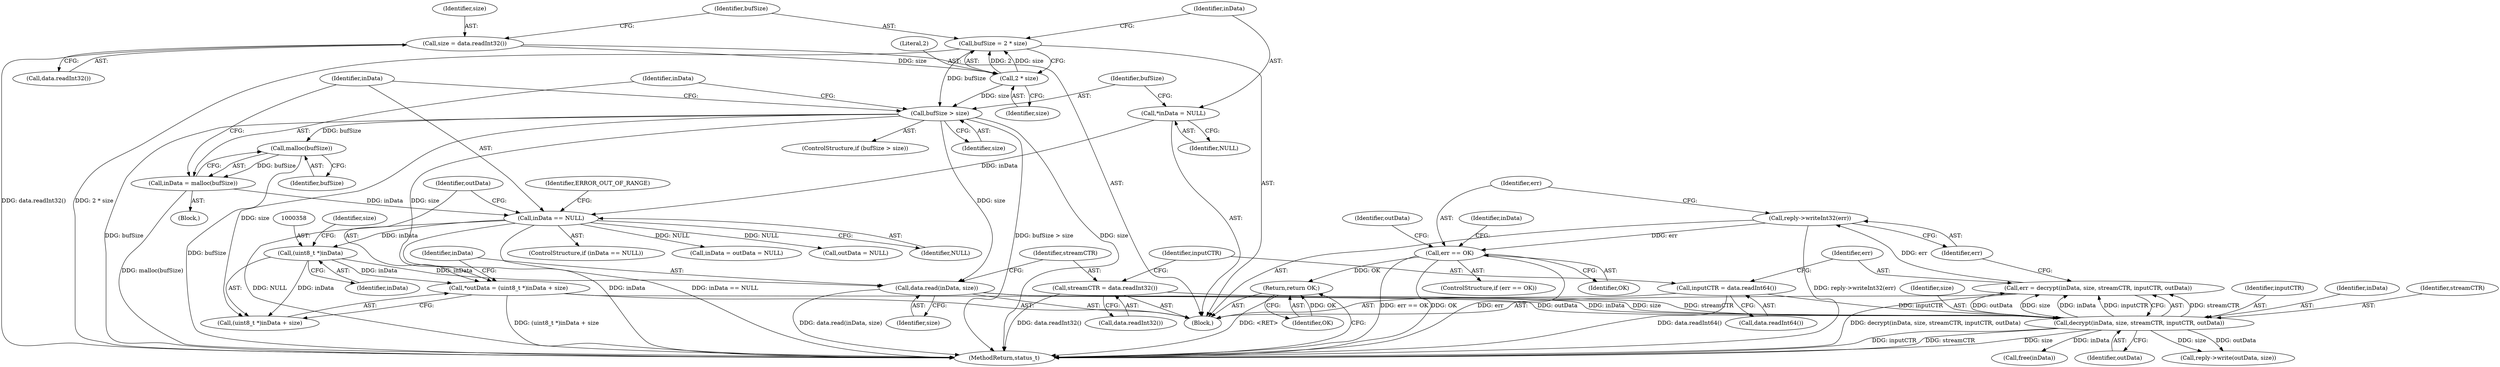 digraph "0_Android_9667e3eff2d34c3797c3b529370de47b2c1f1bf6@API" {
"1000381" [label="(Call,reply->writeInt32(err))"];
"1000373" [label="(Call,err = decrypt(inData, size, streamCTR, inputCTR, outData))"];
"1000375" [label="(Call,decrypt(inData, size, streamCTR, inputCTR, outData))"];
"1000361" [label="(Call,data.read(inData, size))"];
"1000357" [label="(Call,(uint8_t *)inData)"];
"1000345" [label="(Call,inData == NULL)"];
"1000332" [label="(Call,*inData = NULL)"];
"1000340" [label="(Call,inData = malloc(bufSize))"];
"1000342" [label="(Call,malloc(bufSize))"];
"1000336" [label="(Call,bufSize > size)"];
"1000326" [label="(Call,bufSize = 2 * size)"];
"1000328" [label="(Call,2 * size)"];
"1000322" [label="(Call,size = data.readInt32())"];
"1000365" [label="(Call,streamCTR = data.readInt32())"];
"1000369" [label="(Call,inputCTR = data.readInt64())"];
"1000354" [label="(Call,*outData = (uint8_t *)inData + size)"];
"1000384" [label="(Call,err == OK)"];
"1000398" [label="(Return,return OK;)"];
"1000395" [label="(Call,outData = NULL)"];
"1000354" [label="(Call,*outData = (uint8_t *)inData + size)"];
"1000346" [label="(Identifier,inData)"];
"1000360" [label="(Identifier,size)"];
"1000322" [label="(Call,size = data.readInt32())"];
"1000335" [label="(ControlStructure,if (bufSize > size))"];
"1000382" [label="(Identifier,err)"];
"1000329" [label="(Literal,2)"];
"1000345" [label="(Call,inData == NULL)"];
"1000330" [label="(Identifier,size)"];
"1000347" [label="(Identifier,NULL)"];
"1000324" [label="(Call,data.readInt32())"];
"1000343" [label="(Identifier,bufSize)"];
"1000369" [label="(Call,inputCTR = data.readInt64())"];
"1000373" [label="(Call,err = decrypt(inData, size, streamCTR, inputCTR, outData))"];
"1000377" [label="(Identifier,size)"];
"1000383" [label="(ControlStructure,if (err == OK))"];
"1000381" [label="(Call,reply->writeInt32(err))"];
"1000380" [label="(Identifier,outData)"];
"1000356" [label="(Call,(uint8_t *)inData + size)"];
"1000385" [label="(Identifier,err)"];
"1000342" [label="(Call,malloc(bufSize))"];
"1000375" [label="(Call,decrypt(inData, size, streamCTR, inputCTR, outData))"];
"1000332" [label="(Call,*inData = NULL)"];
"1000367" [label="(Call,data.readInt32())"];
"1000371" [label="(Call,data.readInt64())"];
"1000399" [label="(Identifier,OK)"];
"1000374" [label="(Identifier,err)"];
"1000379" [label="(Identifier,inputCTR)"];
"1000361" [label="(Call,data.read(inData, size))"];
"1000341" [label="(Identifier,inData)"];
"1000336" [label="(Call,bufSize > size)"];
"1000326" [label="(Call,bufSize = 2 * size)"];
"1000386" [label="(Identifier,OK)"];
"1000334" [label="(Identifier,NULL)"];
"1000407" [label="(MethodReturn,status_t)"];
"1000320" [label="(Block,)"];
"1000323" [label="(Identifier,size)"];
"1000338" [label="(Identifier,size)"];
"1000398" [label="(Return,return OK;)"];
"1000376" [label="(Identifier,inData)"];
"1000344" [label="(ControlStructure,if (inData == NULL))"];
"1000333" [label="(Identifier,inData)"];
"1000350" [label="(Identifier,ERROR_OUT_OF_RANGE)"];
"1000378" [label="(Identifier,streamCTR)"];
"1000340" [label="(Call,inData = malloc(bufSize))"];
"1000327" [label="(Identifier,bufSize)"];
"1000357" [label="(Call,(uint8_t *)inData)"];
"1000393" [label="(Call,inData = outData = NULL)"];
"1000392" [label="(Identifier,inData)"];
"1000355" [label="(Identifier,outData)"];
"1000339" [label="(Block,)"];
"1000365" [label="(Call,streamCTR = data.readInt32())"];
"1000328" [label="(Call,2 * size)"];
"1000384" [label="(Call,err == OK)"];
"1000362" [label="(Identifier,inData)"];
"1000366" [label="(Identifier,streamCTR)"];
"1000370" [label="(Identifier,inputCTR)"];
"1000388" [label="(Call,reply->write(outData, size))"];
"1000363" [label="(Identifier,size)"];
"1000337" [label="(Identifier,bufSize)"];
"1000391" [label="(Call,free(inData))"];
"1000359" [label="(Identifier,inData)"];
"1000389" [label="(Identifier,outData)"];
"1000381" -> "1000320"  [label="AST: "];
"1000381" -> "1000382"  [label="CFG: "];
"1000382" -> "1000381"  [label="AST: "];
"1000385" -> "1000381"  [label="CFG: "];
"1000381" -> "1000407"  [label="DDG: reply->writeInt32(err)"];
"1000373" -> "1000381"  [label="DDG: err"];
"1000381" -> "1000384"  [label="DDG: err"];
"1000373" -> "1000320"  [label="AST: "];
"1000373" -> "1000375"  [label="CFG: "];
"1000374" -> "1000373"  [label="AST: "];
"1000375" -> "1000373"  [label="AST: "];
"1000382" -> "1000373"  [label="CFG: "];
"1000373" -> "1000407"  [label="DDG: decrypt(inData, size, streamCTR, inputCTR, outData)"];
"1000375" -> "1000373"  [label="DDG: streamCTR"];
"1000375" -> "1000373"  [label="DDG: outData"];
"1000375" -> "1000373"  [label="DDG: size"];
"1000375" -> "1000373"  [label="DDG: inData"];
"1000375" -> "1000373"  [label="DDG: inputCTR"];
"1000375" -> "1000380"  [label="CFG: "];
"1000376" -> "1000375"  [label="AST: "];
"1000377" -> "1000375"  [label="AST: "];
"1000378" -> "1000375"  [label="AST: "];
"1000379" -> "1000375"  [label="AST: "];
"1000380" -> "1000375"  [label="AST: "];
"1000375" -> "1000407"  [label="DDG: size"];
"1000375" -> "1000407"  [label="DDG: inputCTR"];
"1000375" -> "1000407"  [label="DDG: streamCTR"];
"1000361" -> "1000375"  [label="DDG: inData"];
"1000361" -> "1000375"  [label="DDG: size"];
"1000365" -> "1000375"  [label="DDG: streamCTR"];
"1000369" -> "1000375"  [label="DDG: inputCTR"];
"1000354" -> "1000375"  [label="DDG: outData"];
"1000375" -> "1000388"  [label="DDG: outData"];
"1000375" -> "1000388"  [label="DDG: size"];
"1000375" -> "1000391"  [label="DDG: inData"];
"1000361" -> "1000320"  [label="AST: "];
"1000361" -> "1000363"  [label="CFG: "];
"1000362" -> "1000361"  [label="AST: "];
"1000363" -> "1000361"  [label="AST: "];
"1000366" -> "1000361"  [label="CFG: "];
"1000361" -> "1000407"  [label="DDG: data.read(inData, size)"];
"1000357" -> "1000361"  [label="DDG: inData"];
"1000336" -> "1000361"  [label="DDG: size"];
"1000357" -> "1000356"  [label="AST: "];
"1000357" -> "1000359"  [label="CFG: "];
"1000358" -> "1000357"  [label="AST: "];
"1000359" -> "1000357"  [label="AST: "];
"1000360" -> "1000357"  [label="CFG: "];
"1000357" -> "1000354"  [label="DDG: inData"];
"1000357" -> "1000356"  [label="DDG: inData"];
"1000345" -> "1000357"  [label="DDG: inData"];
"1000345" -> "1000344"  [label="AST: "];
"1000345" -> "1000347"  [label="CFG: "];
"1000346" -> "1000345"  [label="AST: "];
"1000347" -> "1000345"  [label="AST: "];
"1000350" -> "1000345"  [label="CFG: "];
"1000355" -> "1000345"  [label="CFG: "];
"1000345" -> "1000407"  [label="DDG: NULL"];
"1000345" -> "1000407"  [label="DDG: inData"];
"1000345" -> "1000407"  [label="DDG: inData == NULL"];
"1000332" -> "1000345"  [label="DDG: inData"];
"1000340" -> "1000345"  [label="DDG: inData"];
"1000345" -> "1000393"  [label="DDG: NULL"];
"1000345" -> "1000395"  [label="DDG: NULL"];
"1000332" -> "1000320"  [label="AST: "];
"1000332" -> "1000334"  [label="CFG: "];
"1000333" -> "1000332"  [label="AST: "];
"1000334" -> "1000332"  [label="AST: "];
"1000337" -> "1000332"  [label="CFG: "];
"1000340" -> "1000339"  [label="AST: "];
"1000340" -> "1000342"  [label="CFG: "];
"1000341" -> "1000340"  [label="AST: "];
"1000342" -> "1000340"  [label="AST: "];
"1000346" -> "1000340"  [label="CFG: "];
"1000340" -> "1000407"  [label="DDG: malloc(bufSize)"];
"1000342" -> "1000340"  [label="DDG: bufSize"];
"1000342" -> "1000343"  [label="CFG: "];
"1000343" -> "1000342"  [label="AST: "];
"1000342" -> "1000407"  [label="DDG: bufSize"];
"1000336" -> "1000342"  [label="DDG: bufSize"];
"1000336" -> "1000335"  [label="AST: "];
"1000336" -> "1000338"  [label="CFG: "];
"1000337" -> "1000336"  [label="AST: "];
"1000338" -> "1000336"  [label="AST: "];
"1000341" -> "1000336"  [label="CFG: "];
"1000346" -> "1000336"  [label="CFG: "];
"1000336" -> "1000407"  [label="DDG: bufSize > size"];
"1000336" -> "1000407"  [label="DDG: size"];
"1000336" -> "1000407"  [label="DDG: bufSize"];
"1000326" -> "1000336"  [label="DDG: bufSize"];
"1000328" -> "1000336"  [label="DDG: size"];
"1000336" -> "1000354"  [label="DDG: size"];
"1000336" -> "1000356"  [label="DDG: size"];
"1000326" -> "1000320"  [label="AST: "];
"1000326" -> "1000328"  [label="CFG: "];
"1000327" -> "1000326"  [label="AST: "];
"1000328" -> "1000326"  [label="AST: "];
"1000333" -> "1000326"  [label="CFG: "];
"1000326" -> "1000407"  [label="DDG: 2 * size"];
"1000328" -> "1000326"  [label="DDG: 2"];
"1000328" -> "1000326"  [label="DDG: size"];
"1000328" -> "1000330"  [label="CFG: "];
"1000329" -> "1000328"  [label="AST: "];
"1000330" -> "1000328"  [label="AST: "];
"1000322" -> "1000328"  [label="DDG: size"];
"1000322" -> "1000320"  [label="AST: "];
"1000322" -> "1000324"  [label="CFG: "];
"1000323" -> "1000322"  [label="AST: "];
"1000324" -> "1000322"  [label="AST: "];
"1000327" -> "1000322"  [label="CFG: "];
"1000322" -> "1000407"  [label="DDG: data.readInt32()"];
"1000365" -> "1000320"  [label="AST: "];
"1000365" -> "1000367"  [label="CFG: "];
"1000366" -> "1000365"  [label="AST: "];
"1000367" -> "1000365"  [label="AST: "];
"1000370" -> "1000365"  [label="CFG: "];
"1000365" -> "1000407"  [label="DDG: data.readInt32()"];
"1000369" -> "1000320"  [label="AST: "];
"1000369" -> "1000371"  [label="CFG: "];
"1000370" -> "1000369"  [label="AST: "];
"1000371" -> "1000369"  [label="AST: "];
"1000374" -> "1000369"  [label="CFG: "];
"1000369" -> "1000407"  [label="DDG: data.readInt64()"];
"1000354" -> "1000320"  [label="AST: "];
"1000354" -> "1000356"  [label="CFG: "];
"1000355" -> "1000354"  [label="AST: "];
"1000356" -> "1000354"  [label="AST: "];
"1000362" -> "1000354"  [label="CFG: "];
"1000354" -> "1000407"  [label="DDG: (uint8_t *)inData + size"];
"1000384" -> "1000383"  [label="AST: "];
"1000384" -> "1000386"  [label="CFG: "];
"1000385" -> "1000384"  [label="AST: "];
"1000386" -> "1000384"  [label="AST: "];
"1000389" -> "1000384"  [label="CFG: "];
"1000392" -> "1000384"  [label="CFG: "];
"1000384" -> "1000407"  [label="DDG: err == OK"];
"1000384" -> "1000407"  [label="DDG: OK"];
"1000384" -> "1000407"  [label="DDG: err"];
"1000384" -> "1000398"  [label="DDG: OK"];
"1000398" -> "1000320"  [label="AST: "];
"1000398" -> "1000399"  [label="CFG: "];
"1000399" -> "1000398"  [label="AST: "];
"1000407" -> "1000398"  [label="CFG: "];
"1000398" -> "1000407"  [label="DDG: <RET>"];
"1000399" -> "1000398"  [label="DDG: OK"];
}

